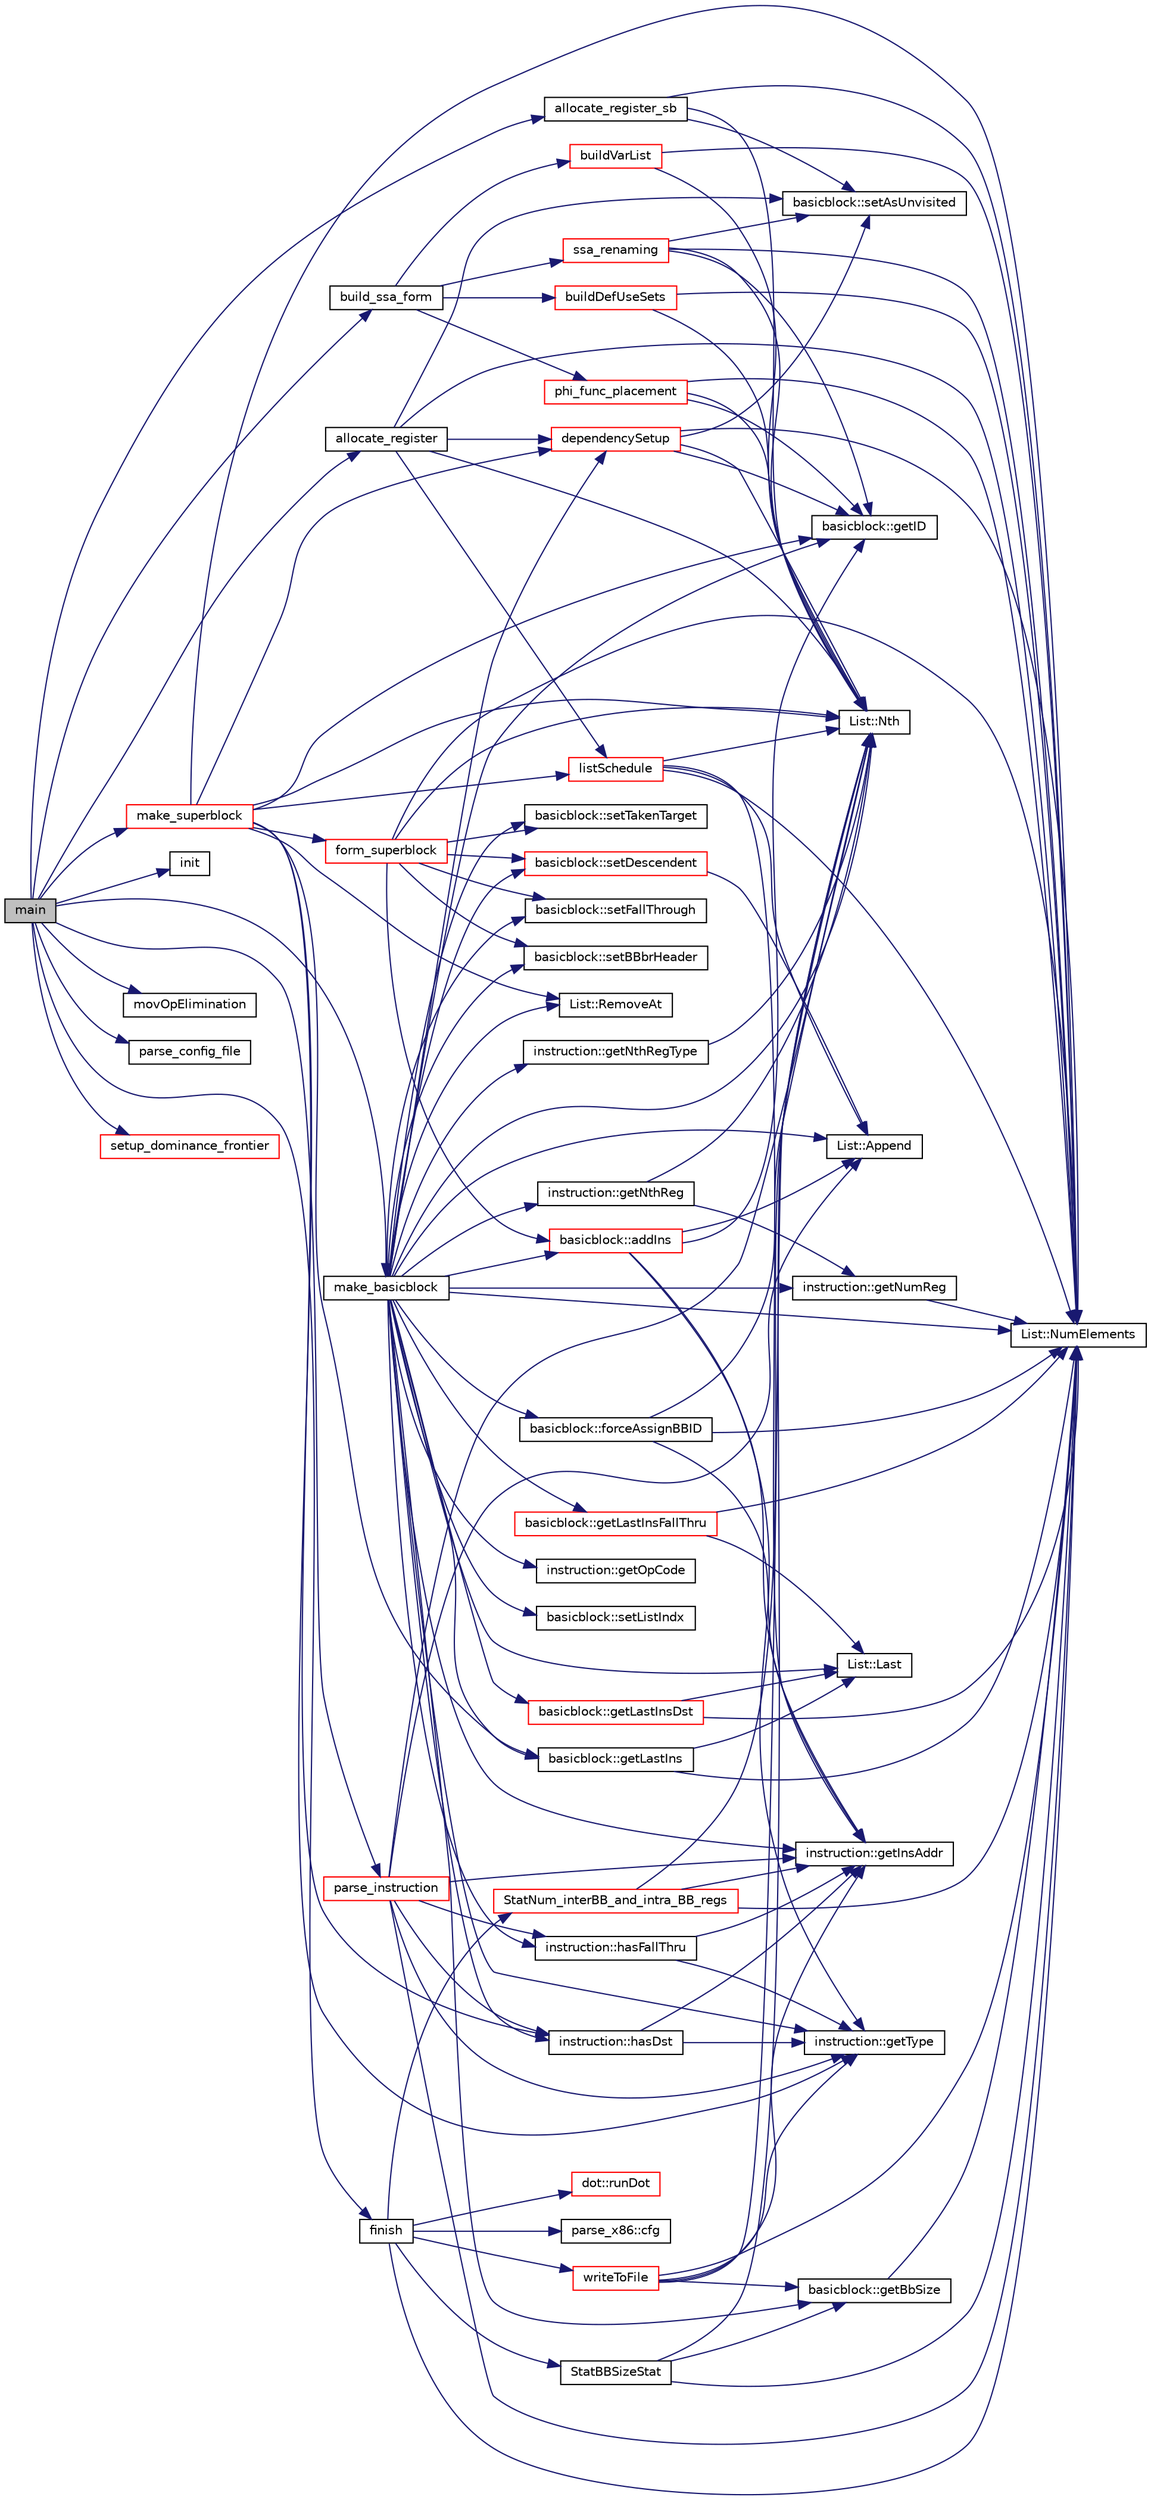 digraph G
{
  edge [fontname="Helvetica",fontsize="10",labelfontname="Helvetica",labelfontsize="10"];
  node [fontname="Helvetica",fontsize="10",shape=record];
  rankdir=LR;
  Node1 [label="main",height=0.2,width=0.4,color="black", fillcolor="grey75", style="filled" fontcolor="black"];
  Node1 -> Node2 [color="midnightblue",fontsize="10",style="solid",fontname="Helvetica"];
  Node2 [label="allocate_register",height=0.2,width=0.4,color="black", fillcolor="white", style="filled",URL="$registerAllocate_8cpp.html#a89206e9b97c233cca9ffa40229a32a77"];
  Node2 -> Node3 [color="midnightblue",fontsize="10",style="solid",fontname="Helvetica"];
  Node3 [label="dependencySetup",height=0.2,width=0.4,color="red", fillcolor="white", style="filled",URL="$dependencySetup_8cpp.html#a7c05c8220cddb4275f92c359277516d2"];
  Node3 -> Node4 [color="midnightblue",fontsize="10",style="solid",fontname="Helvetica"];
  Node4 [label="basicblock::getID",height=0.2,width=0.4,color="black", fillcolor="white", style="filled",URL="$classbasicblock.html#aff434c369968fe5fb3151d8ec00665b4"];
  Node3 -> Node5 [color="midnightblue",fontsize="10",style="solid",fontname="Helvetica"];
  Node5 [label="List::Nth",height=0.2,width=0.4,color="black", fillcolor="white", style="filled",URL="$classList.html#a5eb964816de33c85e1d46658ddf8c6c4"];
  Node3 -> Node6 [color="midnightblue",fontsize="10",style="solid",fontname="Helvetica"];
  Node6 [label="List::NumElements",height=0.2,width=0.4,color="black", fillcolor="white", style="filled",URL="$classList.html#ac2e9d50f703b01bf643fa6ce50837c26"];
  Node3 -> Node7 [color="midnightblue",fontsize="10",style="solid",fontname="Helvetica"];
  Node7 [label="basicblock::setAsUnvisited",height=0.2,width=0.4,color="black", fillcolor="white", style="filled",URL="$classbasicblock.html#a810b34c12cbddff700700341734ddc5d"];
  Node2 -> Node8 [color="midnightblue",fontsize="10",style="solid",fontname="Helvetica"];
  Node8 [label="listSchedule",height=0.2,width=0.4,color="red", fillcolor="white", style="filled",URL="$listSchedule_8cpp.html#af9a47861fb738dfb09aa240667f01b1e"];
  Node8 -> Node9 [color="midnightblue",fontsize="10",style="solid",fontname="Helvetica"];
  Node9 [label="List::Append",height=0.2,width=0.4,color="black", fillcolor="white", style="filled",URL="$classList.html#a473190098e38206d0125b0737245e613"];
  Node8 -> Node10 [color="midnightblue",fontsize="10",style="solid",fontname="Helvetica"];
  Node10 [label="instruction::getInsAddr",height=0.2,width=0.4,color="black", fillcolor="white", style="filled",URL="$classinstruction.html#ac1fabe854c85726785052c7a5ebf6d39"];
  Node8 -> Node5 [color="midnightblue",fontsize="10",style="solid",fontname="Helvetica"];
  Node8 -> Node6 [color="midnightblue",fontsize="10",style="solid",fontname="Helvetica"];
  Node2 -> Node5 [color="midnightblue",fontsize="10",style="solid",fontname="Helvetica"];
  Node2 -> Node6 [color="midnightblue",fontsize="10",style="solid",fontname="Helvetica"];
  Node2 -> Node7 [color="midnightblue",fontsize="10",style="solid",fontname="Helvetica"];
  Node1 -> Node11 [color="midnightblue",fontsize="10",style="solid",fontname="Helvetica"];
  Node11 [label="allocate_register_sb",height=0.2,width=0.4,color="black", fillcolor="white", style="filled",URL="$registerAllocate__sb_8cpp.html#a1e5b368d21e81ce21247ba1614d0bc3f"];
  Node11 -> Node5 [color="midnightblue",fontsize="10",style="solid",fontname="Helvetica"];
  Node11 -> Node6 [color="midnightblue",fontsize="10",style="solid",fontname="Helvetica"];
  Node11 -> Node7 [color="midnightblue",fontsize="10",style="solid",fontname="Helvetica"];
  Node1 -> Node12 [color="midnightblue",fontsize="10",style="solid",fontname="Helvetica"];
  Node12 [label="build_ssa_form",height=0.2,width=0.4,color="black", fillcolor="white", style="filled",URL="$ssa_8cpp.html#a99d7839751286ac78c627aabd383cb51"];
  Node12 -> Node13 [color="midnightblue",fontsize="10",style="solid",fontname="Helvetica"];
  Node13 [label="buildDefUseSets",height=0.2,width=0.4,color="red", fillcolor="white", style="filled",URL="$ssa_8cpp.html#a2407eaf38be9d17167c4361072082608"];
  Node13 -> Node5 [color="midnightblue",fontsize="10",style="solid",fontname="Helvetica"];
  Node13 -> Node6 [color="midnightblue",fontsize="10",style="solid",fontname="Helvetica"];
  Node12 -> Node14 [color="midnightblue",fontsize="10",style="solid",fontname="Helvetica"];
  Node14 [label="buildVarList",height=0.2,width=0.4,color="red", fillcolor="white", style="filled",URL="$ssa_8cpp.html#adb27c228bf508415dafc026ebbc822d3"];
  Node14 -> Node5 [color="midnightblue",fontsize="10",style="solid",fontname="Helvetica"];
  Node14 -> Node6 [color="midnightblue",fontsize="10",style="solid",fontname="Helvetica"];
  Node12 -> Node15 [color="midnightblue",fontsize="10",style="solid",fontname="Helvetica"];
  Node15 [label="phi_func_placement",height=0.2,width=0.4,color="red", fillcolor="white", style="filled",URL="$ssa_8cpp.html#a64b325828ea51414e2809f54af3302a2"];
  Node15 -> Node4 [color="midnightblue",fontsize="10",style="solid",fontname="Helvetica"];
  Node15 -> Node5 [color="midnightblue",fontsize="10",style="solid",fontname="Helvetica"];
  Node15 -> Node6 [color="midnightblue",fontsize="10",style="solid",fontname="Helvetica"];
  Node12 -> Node16 [color="midnightblue",fontsize="10",style="solid",fontname="Helvetica"];
  Node16 [label="ssa_renaming",height=0.2,width=0.4,color="red", fillcolor="white", style="filled",URL="$ssa_8cpp.html#a804de8f00b7ea9e5487315dc9ff01d77"];
  Node16 -> Node4 [color="midnightblue",fontsize="10",style="solid",fontname="Helvetica"];
  Node16 -> Node5 [color="midnightblue",fontsize="10",style="solid",fontname="Helvetica"];
  Node16 -> Node6 [color="midnightblue",fontsize="10",style="solid",fontname="Helvetica"];
  Node16 -> Node7 [color="midnightblue",fontsize="10",style="solid",fontname="Helvetica"];
  Node1 -> Node17 [color="midnightblue",fontsize="10",style="solid",fontname="Helvetica"];
  Node17 [label="finish",height=0.2,width=0.4,color="black", fillcolor="white", style="filled",URL="$main_8cpp.html#a95cf23fdc260a92c373256cf79d940f2"];
  Node17 -> Node18 [color="midnightblue",fontsize="10",style="solid",fontname="Helvetica"];
  Node18 [label="parse_x86::cfg",height=0.2,width=0.4,color="black", fillcolor="white", style="filled",URL="$namespaceparse__x86.html#ad838e5ea14a7b662e716b079640434f0"];
  Node17 -> Node6 [color="midnightblue",fontsize="10",style="solid",fontname="Helvetica"];
  Node17 -> Node19 [color="midnightblue",fontsize="10",style="solid",fontname="Helvetica"];
  Node19 [label="dot::runDot",height=0.2,width=0.4,color="red", fillcolor="white", style="filled",URL="$classdot.html#a613147e95e44f245a63a5b08418c95f9"];
  Node17 -> Node20 [color="midnightblue",fontsize="10",style="solid",fontname="Helvetica"];
  Node20 [label="StatBBSizeStat",height=0.2,width=0.4,color="black", fillcolor="white", style="filled",URL="$stat_8cpp.html#a82694b42d0f920bca0288e0ea13e905e"];
  Node20 -> Node21 [color="midnightblue",fontsize="10",style="solid",fontname="Helvetica"];
  Node21 [label="basicblock::getBbSize",height=0.2,width=0.4,color="black", fillcolor="white", style="filled",URL="$classbasicblock.html#a42862e82af55ea72dc2e69ad32f3df29"];
  Node21 -> Node6 [color="midnightblue",fontsize="10",style="solid",fontname="Helvetica"];
  Node20 -> Node5 [color="midnightblue",fontsize="10",style="solid",fontname="Helvetica"];
  Node20 -> Node6 [color="midnightblue",fontsize="10",style="solid",fontname="Helvetica"];
  Node17 -> Node22 [color="midnightblue",fontsize="10",style="solid",fontname="Helvetica"];
  Node22 [label="StatNum_interBB_and_intra_BB_regs",height=0.2,width=0.4,color="red", fillcolor="white", style="filled",URL="$stat_8cpp.html#a08c02c88484628acfda48f7eb2308c93"];
  Node22 -> Node10 [color="midnightblue",fontsize="10",style="solid",fontname="Helvetica"];
  Node22 -> Node5 [color="midnightblue",fontsize="10",style="solid",fontname="Helvetica"];
  Node22 -> Node6 [color="midnightblue",fontsize="10",style="solid",fontname="Helvetica"];
  Node17 -> Node23 [color="midnightblue",fontsize="10",style="solid",fontname="Helvetica"];
  Node23 [label="writeToFile",height=0.2,width=0.4,color="red", fillcolor="white", style="filled",URL="$logGen_8cpp.html#a15a3e4233f6842dfceff939f0951dbb1"];
  Node23 -> Node21 [color="midnightblue",fontsize="10",style="solid",fontname="Helvetica"];
  Node23 -> Node10 [color="midnightblue",fontsize="10",style="solid",fontname="Helvetica"];
  Node23 -> Node24 [color="midnightblue",fontsize="10",style="solid",fontname="Helvetica"];
  Node24 [label="instruction::getType",height=0.2,width=0.4,color="black", fillcolor="white", style="filled",URL="$classinstruction.html#a47623362d505a662b974624f81288389"];
  Node23 -> Node5 [color="midnightblue",fontsize="10",style="solid",fontname="Helvetica"];
  Node23 -> Node6 [color="midnightblue",fontsize="10",style="solid",fontname="Helvetica"];
  Node1 -> Node25 [color="midnightblue",fontsize="10",style="solid",fontname="Helvetica"];
  Node25 [label="init",height=0.2,width=0.4,color="black", fillcolor="white", style="filled",URL="$main_8cpp.html#a02fd73d861ef2e4aabb38c0c9ff82947"];
  Node1 -> Node26 [color="midnightblue",fontsize="10",style="solid",fontname="Helvetica"];
  Node26 [label="make_basicblock",height=0.2,width=0.4,color="black", fillcolor="white", style="filled",URL="$make__basicblock_8cpp.html#adfa5d9160d675203db3e663d1f2f3849"];
  Node26 -> Node27 [color="midnightblue",fontsize="10",style="solid",fontname="Helvetica"];
  Node27 [label="basicblock::addIns",height=0.2,width=0.4,color="red", fillcolor="white", style="filled",URL="$classbasicblock.html#a21556bff8a285d4098ce0762a1d9b69f"];
  Node27 -> Node9 [color="midnightblue",fontsize="10",style="solid",fontname="Helvetica"];
  Node27 -> Node4 [color="midnightblue",fontsize="10",style="solid",fontname="Helvetica"];
  Node27 -> Node10 [color="midnightblue",fontsize="10",style="solid",fontname="Helvetica"];
  Node27 -> Node24 [color="midnightblue",fontsize="10",style="solid",fontname="Helvetica"];
  Node26 -> Node9 [color="midnightblue",fontsize="10",style="solid",fontname="Helvetica"];
  Node26 -> Node3 [color="midnightblue",fontsize="10",style="solid",fontname="Helvetica"];
  Node26 -> Node28 [color="midnightblue",fontsize="10",style="solid",fontname="Helvetica"];
  Node28 [label="basicblock::forceAssignBBID",height=0.2,width=0.4,color="black", fillcolor="white", style="filled",URL="$classbasicblock.html#ae4243cd796c3c03447b58d6fdd2743a5"];
  Node28 -> Node10 [color="midnightblue",fontsize="10",style="solid",fontname="Helvetica"];
  Node28 -> Node5 [color="midnightblue",fontsize="10",style="solid",fontname="Helvetica"];
  Node28 -> Node6 [color="midnightblue",fontsize="10",style="solid",fontname="Helvetica"];
  Node26 -> Node21 [color="midnightblue",fontsize="10",style="solid",fontname="Helvetica"];
  Node26 -> Node4 [color="midnightblue",fontsize="10",style="solid",fontname="Helvetica"];
  Node26 -> Node10 [color="midnightblue",fontsize="10",style="solid",fontname="Helvetica"];
  Node26 -> Node29 [color="midnightblue",fontsize="10",style="solid",fontname="Helvetica"];
  Node29 [label="basicblock::getLastIns",height=0.2,width=0.4,color="black", fillcolor="white", style="filled",URL="$classbasicblock.html#a99fb16d14456bb07b0033a0489ced872"];
  Node29 -> Node30 [color="midnightblue",fontsize="10",style="solid",fontname="Helvetica"];
  Node30 [label="List::Last",height=0.2,width=0.4,color="black", fillcolor="white", style="filled",URL="$classList.html#a6d48ac6d8dc07d30d726298dd60b5b03"];
  Node29 -> Node6 [color="midnightblue",fontsize="10",style="solid",fontname="Helvetica"];
  Node26 -> Node31 [color="midnightblue",fontsize="10",style="solid",fontname="Helvetica"];
  Node31 [label="basicblock::getLastInsDst",height=0.2,width=0.4,color="red", fillcolor="white", style="filled",URL="$classbasicblock.html#a5c04fc7ec170aa4d395928b7c4ca0392"];
  Node31 -> Node30 [color="midnightblue",fontsize="10",style="solid",fontname="Helvetica"];
  Node31 -> Node6 [color="midnightblue",fontsize="10",style="solid",fontname="Helvetica"];
  Node26 -> Node32 [color="midnightblue",fontsize="10",style="solid",fontname="Helvetica"];
  Node32 [label="basicblock::getLastInsFallThru",height=0.2,width=0.4,color="red", fillcolor="white", style="filled",URL="$classbasicblock.html#afe5fbc2aaf3764ecffed166a014a9016"];
  Node32 -> Node30 [color="midnightblue",fontsize="10",style="solid",fontname="Helvetica"];
  Node32 -> Node6 [color="midnightblue",fontsize="10",style="solid",fontname="Helvetica"];
  Node26 -> Node33 [color="midnightblue",fontsize="10",style="solid",fontname="Helvetica"];
  Node33 [label="instruction::getNthReg",height=0.2,width=0.4,color="black", fillcolor="white", style="filled",URL="$classinstruction.html#a54412da0ee022e05101d4fb92ee879b9"];
  Node33 -> Node34 [color="midnightblue",fontsize="10",style="solid",fontname="Helvetica"];
  Node34 [label="instruction::getNumReg",height=0.2,width=0.4,color="black", fillcolor="white", style="filled",URL="$classinstruction.html#af64e1265e882da7e152bd47cb7794c3b"];
  Node34 -> Node6 [color="midnightblue",fontsize="10",style="solid",fontname="Helvetica"];
  Node33 -> Node5 [color="midnightblue",fontsize="10",style="solid",fontname="Helvetica"];
  Node26 -> Node35 [color="midnightblue",fontsize="10",style="solid",fontname="Helvetica"];
  Node35 [label="instruction::getNthRegType",height=0.2,width=0.4,color="black", fillcolor="white", style="filled",URL="$classinstruction.html#a9701f53aafaf1b2298378665059cef33"];
  Node35 -> Node5 [color="midnightblue",fontsize="10",style="solid",fontname="Helvetica"];
  Node26 -> Node34 [color="midnightblue",fontsize="10",style="solid",fontname="Helvetica"];
  Node26 -> Node36 [color="midnightblue",fontsize="10",style="solid",fontname="Helvetica"];
  Node36 [label="instruction::getOpCode",height=0.2,width=0.4,color="black", fillcolor="white", style="filled",URL="$classinstruction.html#a47d6ca18417d4f185495eb9be2844f07"];
  Node26 -> Node24 [color="midnightblue",fontsize="10",style="solid",fontname="Helvetica"];
  Node26 -> Node37 [color="midnightblue",fontsize="10",style="solid",fontname="Helvetica"];
  Node37 [label="instruction::hasDst",height=0.2,width=0.4,color="black", fillcolor="white", style="filled",URL="$classinstruction.html#ac0f0a724c1207fd9c2aad8897f3c9842"];
  Node37 -> Node10 [color="midnightblue",fontsize="10",style="solid",fontname="Helvetica"];
  Node37 -> Node24 [color="midnightblue",fontsize="10",style="solid",fontname="Helvetica"];
  Node26 -> Node38 [color="midnightblue",fontsize="10",style="solid",fontname="Helvetica"];
  Node38 [label="instruction::hasFallThru",height=0.2,width=0.4,color="black", fillcolor="white", style="filled",URL="$classinstruction.html#a2d7b01a0443263782d84906eb8c35ccc"];
  Node38 -> Node10 [color="midnightblue",fontsize="10",style="solid",fontname="Helvetica"];
  Node38 -> Node24 [color="midnightblue",fontsize="10",style="solid",fontname="Helvetica"];
  Node26 -> Node30 [color="midnightblue",fontsize="10",style="solid",fontname="Helvetica"];
  Node26 -> Node5 [color="midnightblue",fontsize="10",style="solid",fontname="Helvetica"];
  Node26 -> Node6 [color="midnightblue",fontsize="10",style="solid",fontname="Helvetica"];
  Node26 -> Node39 [color="midnightblue",fontsize="10",style="solid",fontname="Helvetica"];
  Node39 [label="List::RemoveAt",height=0.2,width=0.4,color="black", fillcolor="white", style="filled",URL="$classList.html#af17f72d263f90d53ea8501b5b1853470"];
  Node26 -> Node40 [color="midnightblue",fontsize="10",style="solid",fontname="Helvetica"];
  Node40 [label="basicblock::setBBbrHeader",height=0.2,width=0.4,color="black", fillcolor="white", style="filled",URL="$classbasicblock.html#a08a435779d5c69e560f81d76511033f8"];
  Node26 -> Node41 [color="midnightblue",fontsize="10",style="solid",fontname="Helvetica"];
  Node41 [label="basicblock::setDescendent",height=0.2,width=0.4,color="red", fillcolor="white", style="filled",URL="$classbasicblock.html#af05cd0f5ccbb4d0484b07d74e369de0d"];
  Node41 -> Node9 [color="midnightblue",fontsize="10",style="solid",fontname="Helvetica"];
  Node26 -> Node42 [color="midnightblue",fontsize="10",style="solid",fontname="Helvetica"];
  Node42 [label="basicblock::setFallThrough",height=0.2,width=0.4,color="black", fillcolor="white", style="filled",URL="$classbasicblock.html#acf97e4fe55cfcd74ac0b0d6532e2e291"];
  Node26 -> Node43 [color="midnightblue",fontsize="10",style="solid",fontname="Helvetica"];
  Node43 [label="basicblock::setListIndx",height=0.2,width=0.4,color="black", fillcolor="white", style="filled",URL="$classbasicblock.html#a1d85d5fd059f1658ce3c67357502ed71"];
  Node26 -> Node44 [color="midnightblue",fontsize="10",style="solid",fontname="Helvetica"];
  Node44 [label="basicblock::setTakenTarget",height=0.2,width=0.4,color="black", fillcolor="white", style="filled",URL="$classbasicblock.html#a0fba29b7f9e057f174698cfb0564873e"];
  Node1 -> Node45 [color="midnightblue",fontsize="10",style="solid",fontname="Helvetica"];
  Node45 [label="make_superblock",height=0.2,width=0.4,color="red", fillcolor="white", style="filled",URL="$make__superblock_8cpp.html#a499b98fa166ddd7c784aca2c8a2c68b1"];
  Node45 -> Node3 [color="midnightblue",fontsize="10",style="solid",fontname="Helvetica"];
  Node45 -> Node46 [color="midnightblue",fontsize="10",style="solid",fontname="Helvetica"];
  Node46 [label="form_superblock",height=0.2,width=0.4,color="red", fillcolor="white", style="filled",URL="$make__superblock_8cpp.html#a8d78bf589e4e691bc679ffa718951e84"];
  Node46 -> Node27 [color="midnightblue",fontsize="10",style="solid",fontname="Helvetica"];
  Node46 -> Node5 [color="midnightblue",fontsize="10",style="solid",fontname="Helvetica"];
  Node46 -> Node6 [color="midnightblue",fontsize="10",style="solid",fontname="Helvetica"];
  Node46 -> Node40 [color="midnightblue",fontsize="10",style="solid",fontname="Helvetica"];
  Node46 -> Node41 [color="midnightblue",fontsize="10",style="solid",fontname="Helvetica"];
  Node46 -> Node42 [color="midnightblue",fontsize="10",style="solid",fontname="Helvetica"];
  Node46 -> Node44 [color="midnightblue",fontsize="10",style="solid",fontname="Helvetica"];
  Node45 -> Node4 [color="midnightblue",fontsize="10",style="solid",fontname="Helvetica"];
  Node45 -> Node29 [color="midnightblue",fontsize="10",style="solid",fontname="Helvetica"];
  Node45 -> Node24 [color="midnightblue",fontsize="10",style="solid",fontname="Helvetica"];
  Node45 -> Node37 [color="midnightblue",fontsize="10",style="solid",fontname="Helvetica"];
  Node45 -> Node8 [color="midnightblue",fontsize="10",style="solid",fontname="Helvetica"];
  Node45 -> Node5 [color="midnightblue",fontsize="10",style="solid",fontname="Helvetica"];
  Node45 -> Node6 [color="midnightblue",fontsize="10",style="solid",fontname="Helvetica"];
  Node45 -> Node39 [color="midnightblue",fontsize="10",style="solid",fontname="Helvetica"];
  Node1 -> Node47 [color="midnightblue",fontsize="10",style="solid",fontname="Helvetica"];
  Node47 [label="movOpElimination",height=0.2,width=0.4,color="black", fillcolor="white", style="filled",URL="$redundancy__elim_8cpp.html#aef4b11c82a88e44d5584a6a436eee343"];
  Node1 -> Node48 [color="midnightblue",fontsize="10",style="solid",fontname="Helvetica"];
  Node48 [label="parse_config_file",height=0.2,width=0.4,color="black", fillcolor="white", style="filled",URL="$binaryTranslator_2config_8cpp.html#ac828341c2a17efc2acfe41458414588f"];
  Node1 -> Node49 [color="midnightblue",fontsize="10",style="solid",fontname="Helvetica"];
  Node49 [label="parse_instruction",height=0.2,width=0.4,color="red", fillcolor="white", style="filled",URL="$make__instruction_8cpp.html#abe7a2d116e3e54c66d70fff6e83b0bae"];
  Node49 -> Node9 [color="midnightblue",fontsize="10",style="solid",fontname="Helvetica"];
  Node49 -> Node10 [color="midnightblue",fontsize="10",style="solid",fontname="Helvetica"];
  Node49 -> Node24 [color="midnightblue",fontsize="10",style="solid",fontname="Helvetica"];
  Node49 -> Node37 [color="midnightblue",fontsize="10",style="solid",fontname="Helvetica"];
  Node49 -> Node38 [color="midnightblue",fontsize="10",style="solid",fontname="Helvetica"];
  Node49 -> Node5 [color="midnightblue",fontsize="10",style="solid",fontname="Helvetica"];
  Node49 -> Node6 [color="midnightblue",fontsize="10",style="solid",fontname="Helvetica"];
  Node1 -> Node50 [color="midnightblue",fontsize="10",style="solid",fontname="Helvetica"];
  Node50 [label="setup_dominance_frontier",height=0.2,width=0.4,color="red", fillcolor="white", style="filled",URL="$dominator_8cpp.html#af9f49ffe6819033df685a4eb97ef74be"];
}
